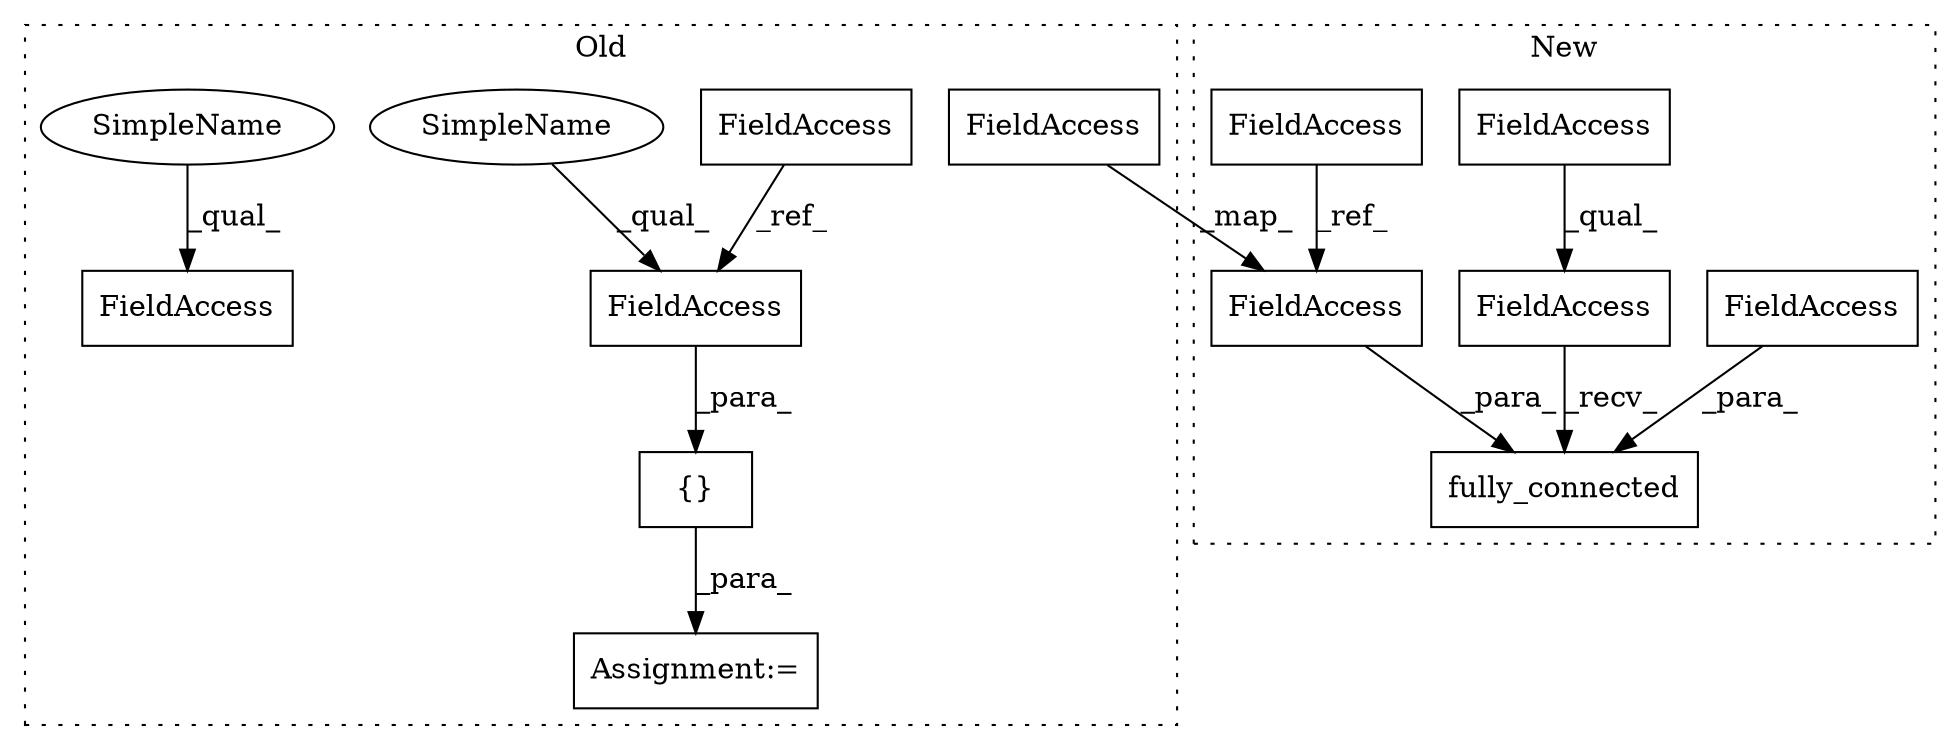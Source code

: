 digraph G {
subgraph cluster0 {
1 [label="{}" a="4" s="9919,9945" l="1,1" shape="box"];
3 [label="FieldAccess" a="22" s="9742" l="19" shape="box"];
8 [label="FieldAccess" a="22" s="9551" l="7" shape="box"];
9 [label="Assignment:=" a="7" s="9901" l="1" shape="box"];
10 [label="FieldAccess" a="22" s="9926" l="19" shape="box"];
12 [label="SimpleName" a="42" s="9926" l="4" shape="ellipse"];
13 [label="SimpleName" a="42" s="9551" l="4" shape="ellipse"];
14 [label="FieldAccess" a="22" s="9712" l="11" shape="box"];
label = "Old";
style="dotted";
}
subgraph cluster1 {
2 [label="fully_connected" a="32" s="9619,9767" l="16,1" shape="box"];
4 [label="FieldAccess" a="22" s="9677" l="15" shape="box"];
5 [label="FieldAccess" a="22" s="9593" l="25" shape="box"];
6 [label="FieldAccess" a="22" s="9593" l="18" shape="box"];
7 [label="FieldAccess" a="22" s="9330" l="11" shape="box"];
11 [label="FieldAccess" a="22" s="9635" l="11" shape="box"];
label = "New";
style="dotted";
}
1 -> 9 [label="_para_"];
3 -> 10 [label="_ref_"];
4 -> 2 [label="_para_"];
5 -> 2 [label="_recv_"];
6 -> 5 [label="_qual_"];
7 -> 11 [label="_ref_"];
10 -> 1 [label="_para_"];
11 -> 2 [label="_para_"];
12 -> 10 [label="_qual_"];
13 -> 8 [label="_qual_"];
14 -> 11 [label="_map_"];
}
